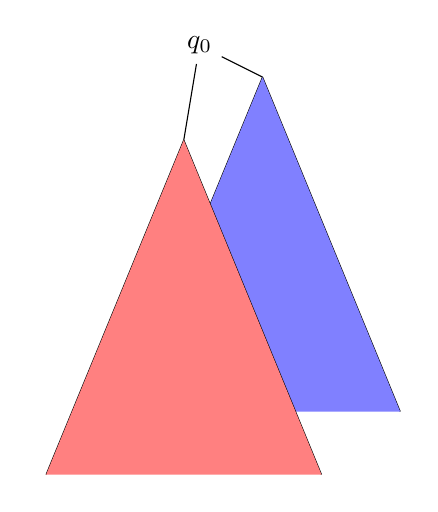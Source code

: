 \newcommand{\y}[1]{0.8*#1}
\begin{tikzpicture}
  \node (q0) at (1.2, 2) {$q_{0}$};

  \foreach \name [count = \counter from 1] in {rl, rr} {
    \node (\name) at (\counter, \y{\counter}) {};
  }

  \node [below left = 4 and 1.5 of rl] (ll)  {};
  \node [below right= 4 and 1.5 of rl] (lr)  {};

  \node [below left = 4 and 1.5 of rr] (rll) {};
  \node [below right= 4 and 1.5 of rr] (rrr) {};

  \draw (q0) to (rl.center);
  \draw (q0) to (rr.center);

  \draw (rl.center) to (ll.center);
  \draw (rl.center) to (lr.center);
  \fill [red!50] (rl.center) -- (ll.center) -- (lr.center) -- cycle;

  \begin{scope}[on background layer]
    \draw (rr.center) to (rll.center);
    \draw (rr.center) to (rrr.center);
    \fill [blue!50] (rr.center) -- (rll.center) -- (rrr.center) -- cycle;
  \end{scope}
\end{tikzpicture}
